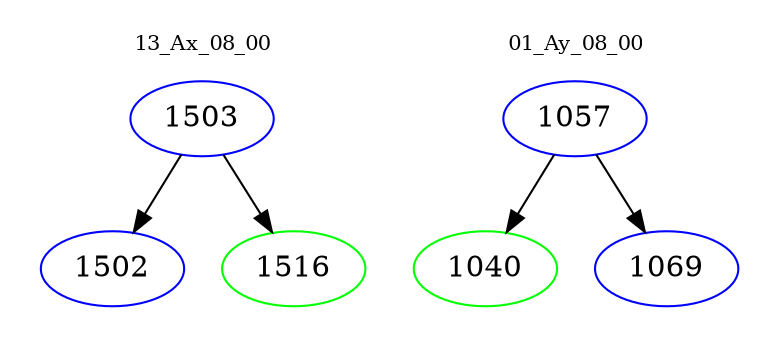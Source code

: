digraph{
subgraph cluster_0 {
color = white
label = "13_Ax_08_00";
fontsize=10;
T0_1503 [label="1503", color="blue"]
T0_1503 -> T0_1502 [color="black"]
T0_1502 [label="1502", color="blue"]
T0_1503 -> T0_1516 [color="black"]
T0_1516 [label="1516", color="green"]
}
subgraph cluster_1 {
color = white
label = "01_Ay_08_00";
fontsize=10;
T1_1057 [label="1057", color="blue"]
T1_1057 -> T1_1040 [color="black"]
T1_1040 [label="1040", color="green"]
T1_1057 -> T1_1069 [color="black"]
T1_1069 [label="1069", color="blue"]
}
}
